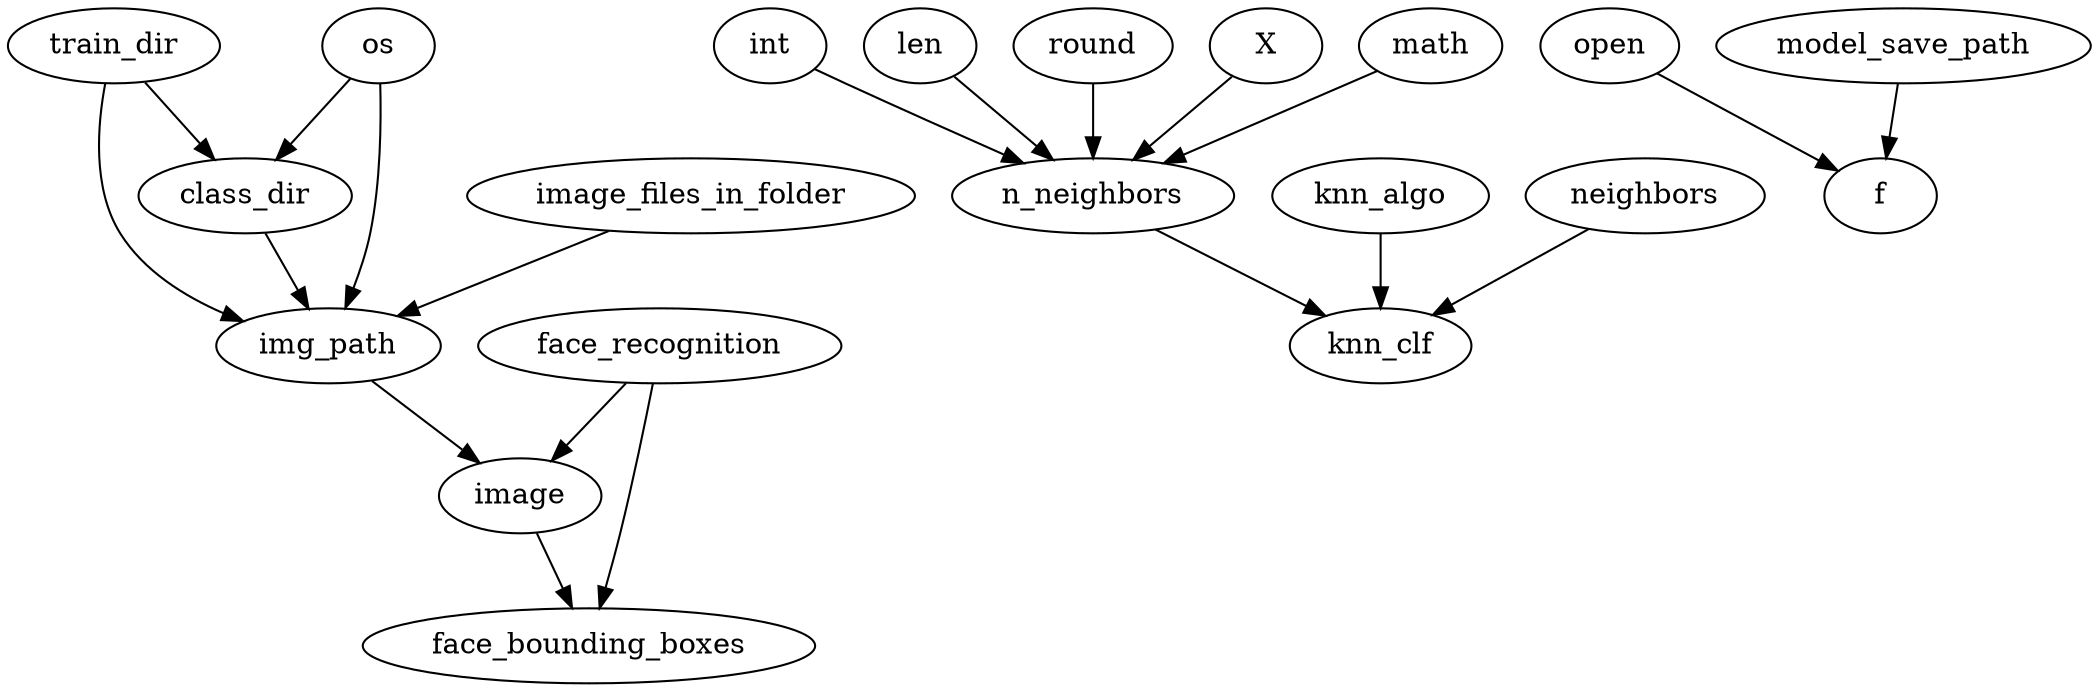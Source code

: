 digraph {train_dir->class_dir
os->class_dir
train_dir->img_path
class_dir->img_path
os->img_path
image_files_in_folder->img_path
img_path->image
face_recognition->image
face_recognition->face_bounding_boxes
image->face_bounding_boxes
int->n_neighbors
len->n_neighbors
round->n_neighbors
X->n_neighbors
math->n_neighbors
n_neighbors->knn_clf
knn_algo->knn_clf
neighbors->knn_clf
open->f
model_save_path->f
}